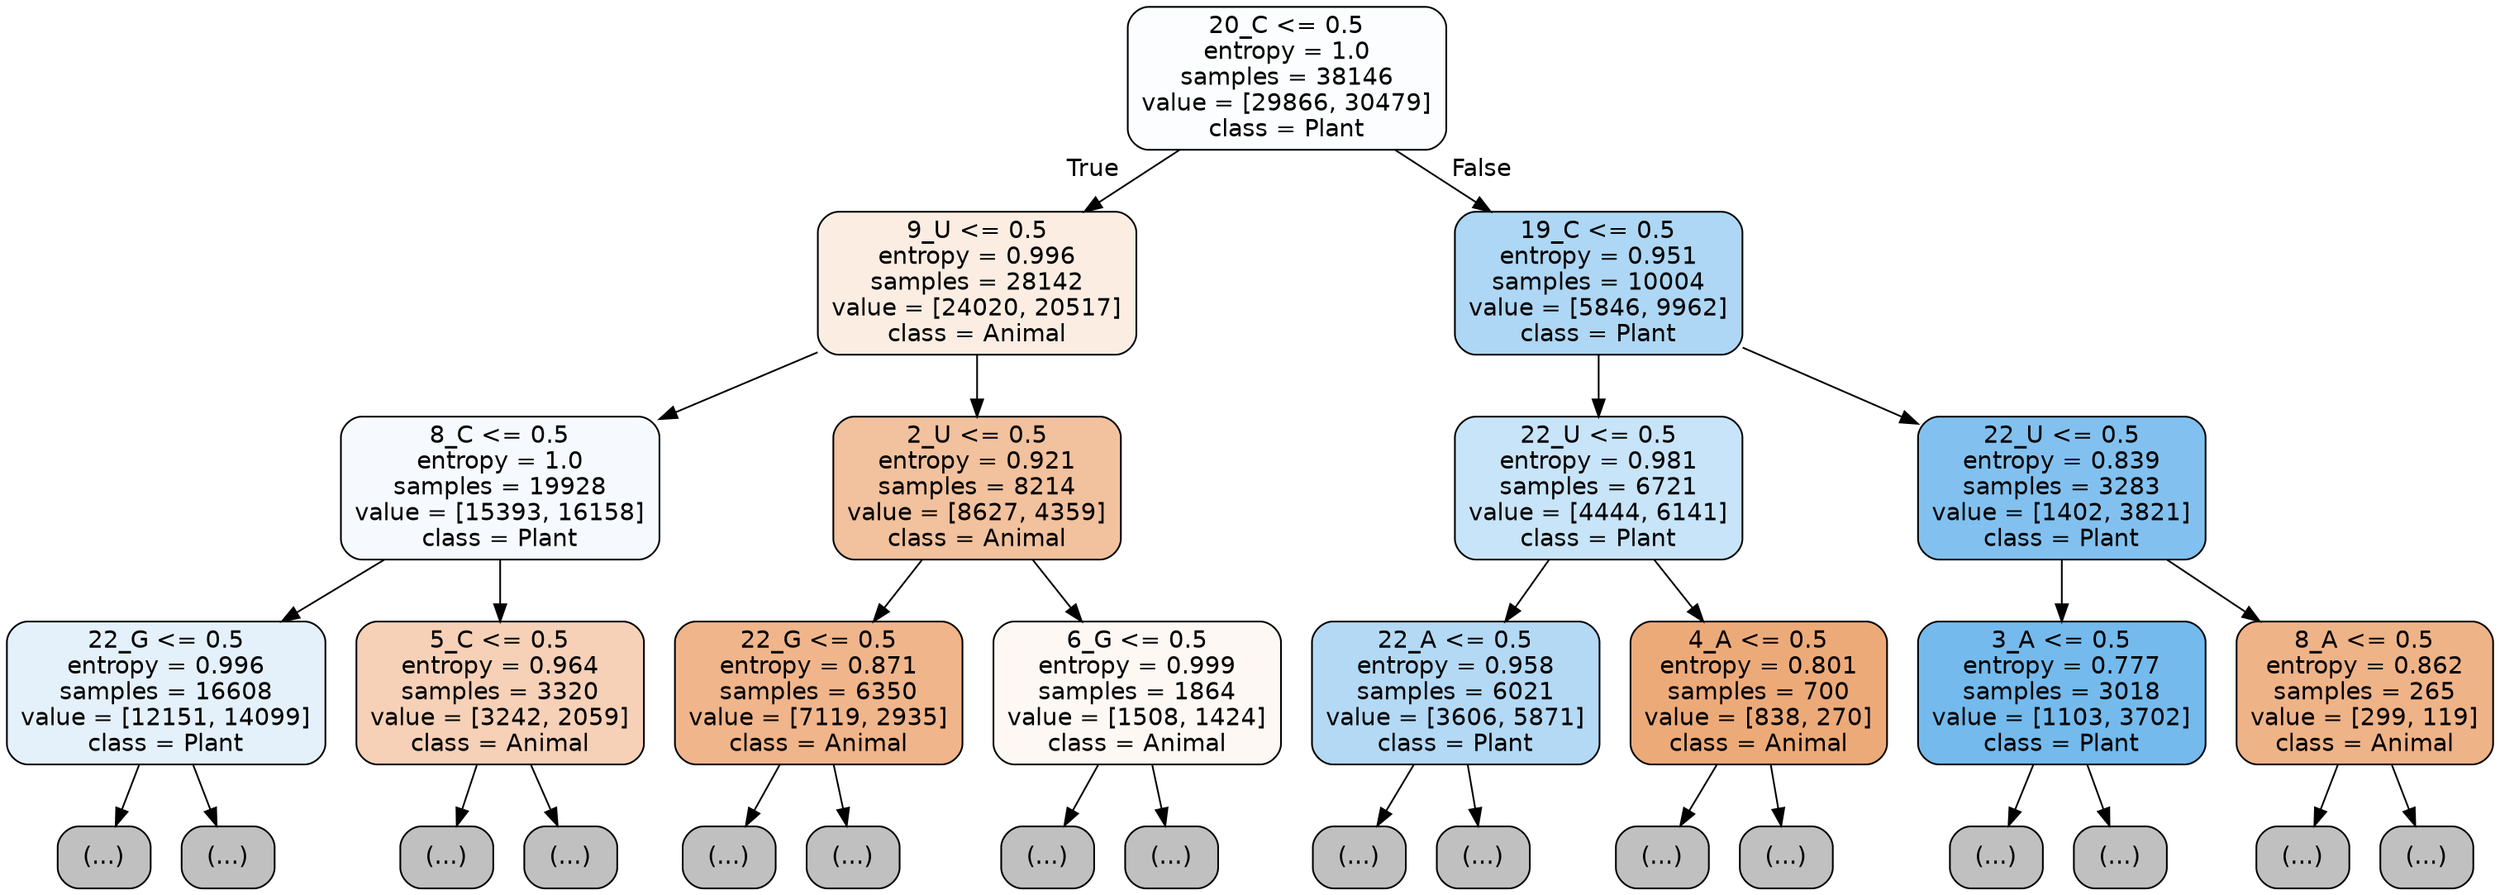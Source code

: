 digraph Tree {
node [shape=box, style="filled, rounded", color="black", fontname="helvetica"] ;
edge [fontname="helvetica"] ;
0 [label="20_C <= 0.5\nentropy = 1.0\nsamples = 38146\nvalue = [29866, 30479]\nclass = Plant", fillcolor="#fbfdfe"] ;
1 [label="9_U <= 0.5\nentropy = 0.996\nsamples = 28142\nvalue = [24020, 20517]\nclass = Animal", fillcolor="#fbede2"] ;
0 -> 1 [labeldistance=2.5, labelangle=45, headlabel="True"] ;
2 [label="8_C <= 0.5\nentropy = 1.0\nsamples = 19928\nvalue = [15393, 16158]\nclass = Plant", fillcolor="#f6fafe"] ;
1 -> 2 ;
3 [label="22_G <= 0.5\nentropy = 0.996\nsamples = 16608\nvalue = [12151, 14099]\nclass = Plant", fillcolor="#e4f1fb"] ;
2 -> 3 ;
4 [label="(...)", fillcolor="#C0C0C0"] ;
3 -> 4 ;
6573 [label="(...)", fillcolor="#C0C0C0"] ;
3 -> 6573 ;
7372 [label="5_C <= 0.5\nentropy = 0.964\nsamples = 3320\nvalue = [3242, 2059]\nclass = Animal", fillcolor="#f6d1b7"] ;
2 -> 7372 ;
7373 [label="(...)", fillcolor="#C0C0C0"] ;
7372 -> 7373 ;
8764 [label="(...)", fillcolor="#C0C0C0"] ;
7372 -> 8764 ;
9197 [label="2_U <= 0.5\nentropy = 0.921\nsamples = 8214\nvalue = [8627, 4359]\nclass = Animal", fillcolor="#f2c19d"] ;
1 -> 9197 ;
9198 [label="22_G <= 0.5\nentropy = 0.871\nsamples = 6350\nvalue = [7119, 2935]\nclass = Animal", fillcolor="#f0b58b"] ;
9197 -> 9198 ;
9199 [label="(...)", fillcolor="#C0C0C0"] ;
9198 -> 9199 ;
11728 [label="(...)", fillcolor="#C0C0C0"] ;
9198 -> 11728 ;
12033 [label="6_G <= 0.5\nentropy = 0.999\nsamples = 1864\nvalue = [1508, 1424]\nclass = Animal", fillcolor="#fef8f4"] ;
9197 -> 12033 ;
12034 [label="(...)", fillcolor="#C0C0C0"] ;
12033 -> 12034 ;
12699 [label="(...)", fillcolor="#C0C0C0"] ;
12033 -> 12699 ;
12930 [label="19_C <= 0.5\nentropy = 0.951\nsamples = 10004\nvalue = [5846, 9962]\nclass = Plant", fillcolor="#add7f4"] ;
0 -> 12930 [labeldistance=2.5, labelangle=-45, headlabel="False"] ;
12931 [label="22_U <= 0.5\nentropy = 0.981\nsamples = 6721\nvalue = [4444, 6141]\nclass = Plant", fillcolor="#c8e4f8"] ;
12930 -> 12931 ;
12932 [label="22_A <= 0.5\nentropy = 0.958\nsamples = 6021\nvalue = [3606, 5871]\nclass = Plant", fillcolor="#b3d9f5"] ;
12931 -> 12932 ;
12933 [label="(...)", fillcolor="#C0C0C0"] ;
12932 -> 12933 ;
15190 [label="(...)", fillcolor="#C0C0C0"] ;
12932 -> 15190 ;
15489 [label="4_A <= 0.5\nentropy = 0.801\nsamples = 700\nvalue = [838, 270]\nclass = Animal", fillcolor="#edaa79"] ;
12931 -> 15489 ;
15490 [label="(...)", fillcolor="#C0C0C0"] ;
15489 -> 15490 ;
15761 [label="(...)", fillcolor="#C0C0C0"] ;
15489 -> 15761 ;
15830 [label="22_U <= 0.5\nentropy = 0.839\nsamples = 3283\nvalue = [1402, 3821]\nclass = Plant", fillcolor="#82c1ef"] ;
12930 -> 15830 ;
15831 [label="3_A <= 0.5\nentropy = 0.777\nsamples = 3018\nvalue = [1103, 3702]\nclass = Plant", fillcolor="#74baed"] ;
15830 -> 15831 ;
15832 [label="(...)", fillcolor="#C0C0C0"] ;
15831 -> 15832 ;
16491 [label="(...)", fillcolor="#C0C0C0"] ;
15831 -> 16491 ;
16698 [label="8_A <= 0.5\nentropy = 0.862\nsamples = 265\nvalue = [299, 119]\nclass = Animal", fillcolor="#efb388"] ;
15830 -> 16698 ;
16699 [label="(...)", fillcolor="#C0C0C0"] ;
16698 -> 16699 ;
16780 [label="(...)", fillcolor="#C0C0C0"] ;
16698 -> 16780 ;
}